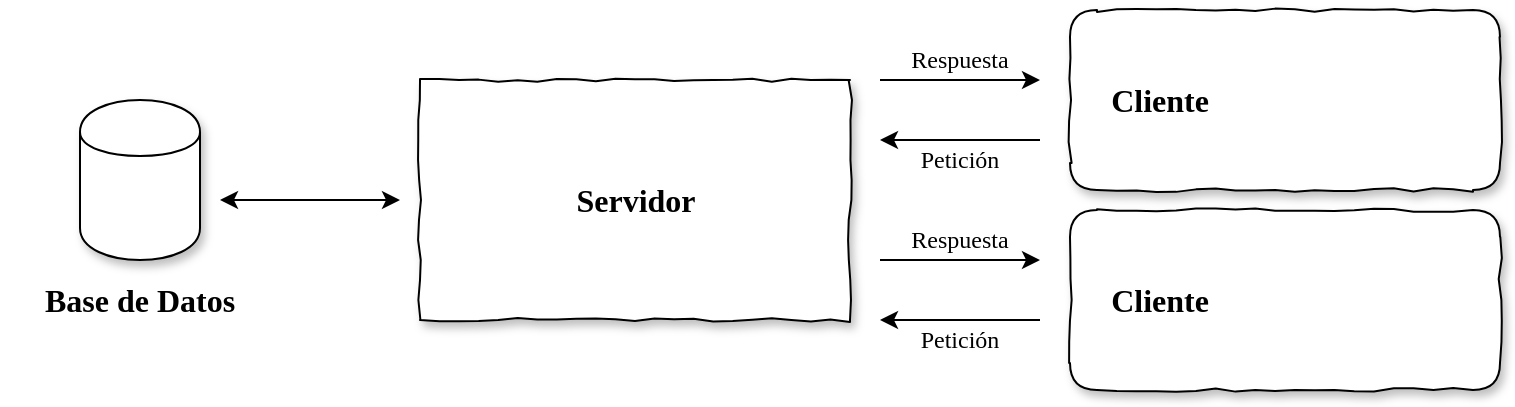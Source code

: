 <mxfile version="12.1.3" type="device" pages="1"><diagram id="2tqZNnR2k9i2_2G_AuNh" name="Page-1"><mxGraphModel dx="1422" dy="762" grid="1" gridSize="10" guides="1" tooltips="1" connect="1" arrows="1" fold="1" page="1" pageScale="1" pageWidth="827" pageHeight="1169" math="0" shadow="0"><root><mxCell id="0"/><mxCell id="1" parent="0"/><mxCell id="IKjdfnIihZF7HVZDIveQ-7" value="" style="rounded=1;whiteSpace=wrap;html=1;rotation=0;gradientColor=#ffffff;shadow=1;comic=1;glass=0;" vertex="1" parent="1"><mxGeometry x="545" y="245" width="215" height="90" as="geometry"/></mxCell><object label="" id="IKjdfnIihZF7HVZDIveQ-1"><mxCell style="shape=cylinder;whiteSpace=wrap;html=1;boundedLbl=1;backgroundOutline=1;shadow=1;" vertex="1" parent="1"><mxGeometry x="50" y="290" width="60" height="80" as="geometry"/></mxCell></object><mxCell id="IKjdfnIihZF7HVZDIveQ-2" value="Base de Datos" style="text;html=1;strokeColor=none;fillColor=none;align=center;verticalAlign=middle;whiteSpace=wrap;rounded=0;fontFamily=Lucida Console;fontStyle=1;fontSize=16;" vertex="1" parent="1"><mxGeometry x="10" y="380" width="140" height="20" as="geometry"/></mxCell><mxCell id="IKjdfnIihZF7HVZDIveQ-3" value="" style="rounded=0;whiteSpace=wrap;html=1;glass=0;shadow=1;comic=1;" vertex="1" parent="1"><mxGeometry x="220" y="280" width="215" height="120" as="geometry"/></mxCell><mxCell id="IKjdfnIihZF7HVZDIveQ-4" value="Servidor" style="text;html=1;strokeColor=none;fillColor=none;align=center;verticalAlign=middle;whiteSpace=wrap;rounded=0;fontStyle=1;fontSize=16;fontFamily=Lucida Console;" vertex="1" parent="1"><mxGeometry x="287.5" y="317.5" width="80" height="45" as="geometry"/></mxCell><mxCell id="IKjdfnIihZF7HVZDIveQ-9" value="Cliente" style="text;html=1;strokeColor=none;fillColor=none;align=center;verticalAlign=middle;whiteSpace=wrap;rounded=0;strokeWidth=1;fontStyle=1;fontFamily=Lucida Console;fontSize=16;" vertex="1" parent="1"><mxGeometry x="550" y="280" width="80" height="20" as="geometry"/></mxCell><mxCell id="IKjdfnIihZF7HVZDIveQ-11" value="" style="endArrow=classic;startArrow=classic;html=1;" edge="1" parent="1"><mxGeometry width="50" height="50" relative="1" as="geometry"><mxPoint x="120" y="340" as="sourcePoint"/><mxPoint x="210" y="340" as="targetPoint"/></mxGeometry></mxCell><mxCell id="IKjdfnIihZF7HVZDIveQ-12" value="" style="rounded=1;whiteSpace=wrap;html=1;shadow=1;comic=1;" vertex="1" parent="1"><mxGeometry x="545" y="345" width="215" height="90" as="geometry"/></mxCell><mxCell id="IKjdfnIihZF7HVZDIveQ-13" value="Cliente" style="text;html=1;strokeColor=none;fillColor=none;align=center;verticalAlign=middle;whiteSpace=wrap;rounded=0;fontFamily=Lucida Console;fontStyle=1;fontSize=16;" vertex="1" parent="1"><mxGeometry x="555" y="380" width="70" height="20" as="geometry"/></mxCell><mxCell id="IKjdfnIihZF7HVZDIveQ-14" value="" style="endArrow=classic;html=1;" edge="1" parent="1"><mxGeometry width="50" height="50" relative="1" as="geometry"><mxPoint x="450" y="280" as="sourcePoint"/><mxPoint x="530" y="280" as="targetPoint"/><Array as="points"><mxPoint x="490" y="280"/></Array></mxGeometry></mxCell><mxCell id="IKjdfnIihZF7HVZDIveQ-15" value="" style="endArrow=classic;html=1;" edge="1" parent="1"><mxGeometry width="50" height="50" relative="1" as="geometry"><mxPoint x="530" y="310" as="sourcePoint"/><mxPoint x="450" y="310" as="targetPoint"/></mxGeometry></mxCell><mxCell id="IKjdfnIihZF7HVZDIveQ-16" value="" style="endArrow=classic;html=1;" edge="1" parent="1"><mxGeometry width="50" height="50" relative="1" as="geometry"><mxPoint x="450" y="370" as="sourcePoint"/><mxPoint x="530" y="370" as="targetPoint"/></mxGeometry></mxCell><mxCell id="IKjdfnIihZF7HVZDIveQ-17" value="" style="endArrow=classic;html=1;" edge="1" parent="1"><mxGeometry width="50" height="50" relative="1" as="geometry"><mxPoint x="530" y="400" as="sourcePoint"/><mxPoint x="450" y="400" as="targetPoint"/></mxGeometry></mxCell><mxCell id="IKjdfnIihZF7HVZDIveQ-18" value="Petición" style="text;html=1;strokeColor=none;fillColor=none;align=center;verticalAlign=middle;whiteSpace=wrap;rounded=0;fontFamily=Lucida Console;fontSize=12;" vertex="1" parent="1"><mxGeometry x="460" y="310" width="60" height="20" as="geometry"/></mxCell><mxCell id="IKjdfnIihZF7HVZDIveQ-19" value="Petición" style="text;html=1;strokeColor=none;fillColor=none;align=center;verticalAlign=middle;whiteSpace=wrap;rounded=0;fontFamily=Lucida Console;fontSize=12;" vertex="1" parent="1"><mxGeometry x="460" y="400" width="60" height="20" as="geometry"/></mxCell><mxCell id="IKjdfnIihZF7HVZDIveQ-20" value="Respuesta" style="text;html=1;strokeColor=none;fillColor=none;align=center;verticalAlign=middle;whiteSpace=wrap;rounded=0;fontFamily=Lucida Console;fontSize=12;" vertex="1" parent="1"><mxGeometry x="455" y="350" width="70" height="20" as="geometry"/></mxCell><mxCell id="IKjdfnIihZF7HVZDIveQ-21" value="Respuesta" style="text;html=1;strokeColor=none;fillColor=none;align=center;verticalAlign=middle;whiteSpace=wrap;rounded=0;fontFamily=Lucida Console;fontSize=12;" vertex="1" parent="1"><mxGeometry x="455" y="260" width="70" height="20" as="geometry"/></mxCell></root></mxGraphModel></diagram></mxfile>